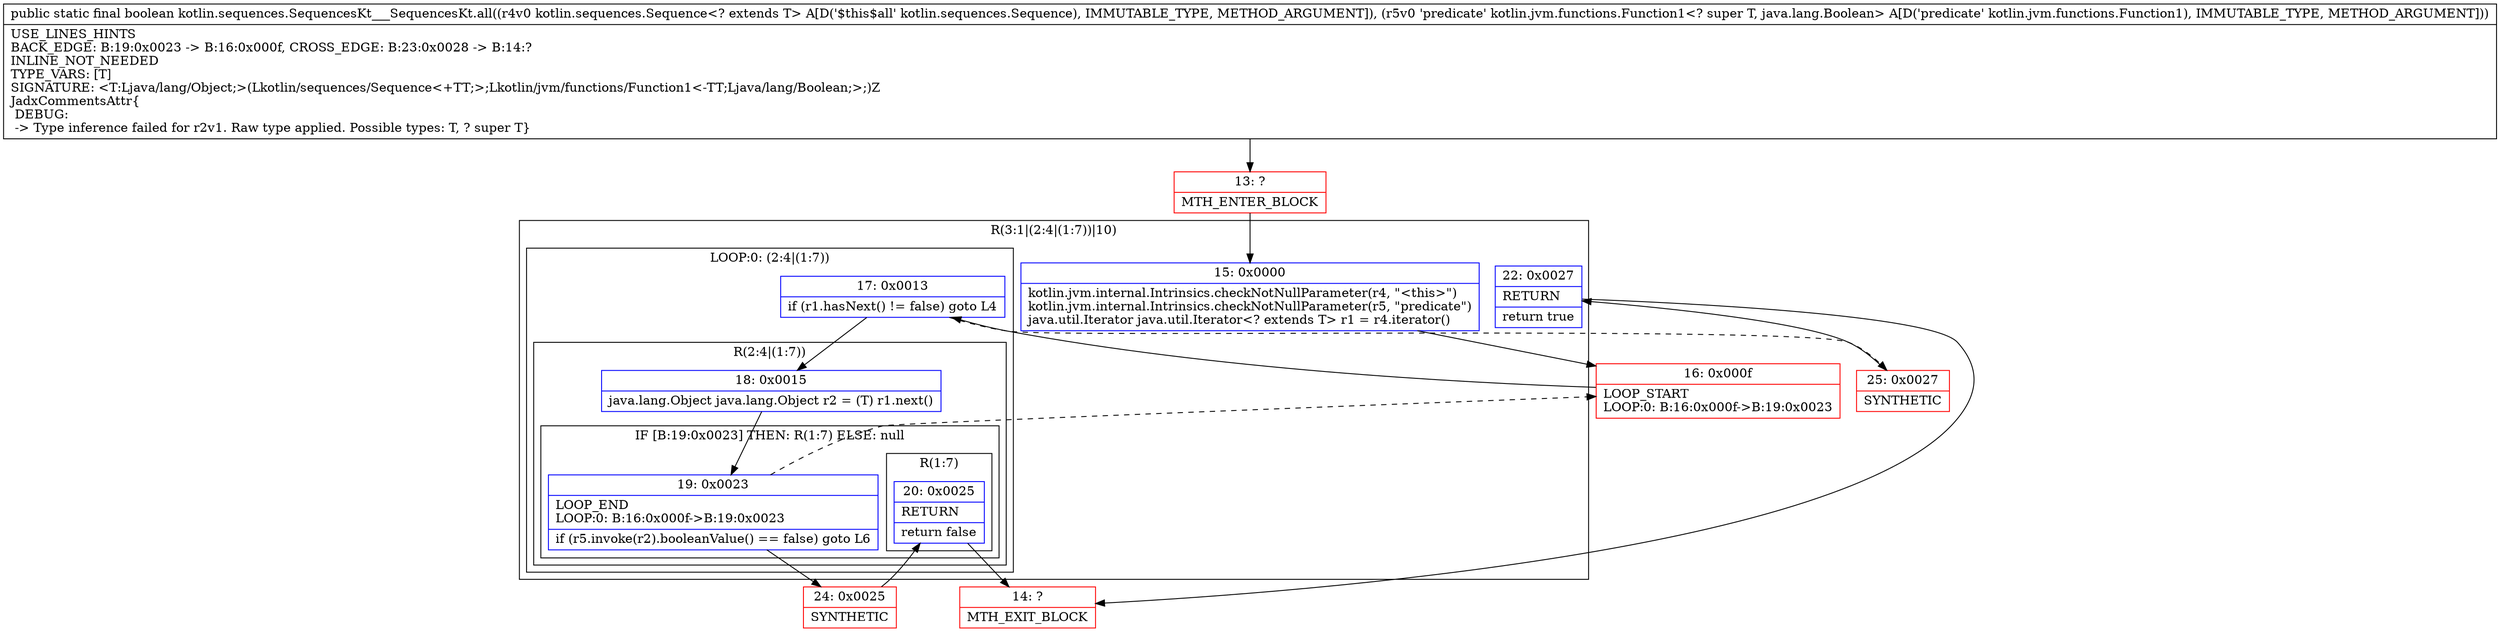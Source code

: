 digraph "CFG forkotlin.sequences.SequencesKt___SequencesKt.all(Lkotlin\/sequences\/Sequence;Lkotlin\/jvm\/functions\/Function1;)Z" {
subgraph cluster_Region_1792188748 {
label = "R(3:1|(2:4|(1:7))|10)";
node [shape=record,color=blue];
Node_15 [shape=record,label="{15\:\ 0x0000|kotlin.jvm.internal.Intrinsics.checkNotNullParameter(r4, \"\<this\>\")\lkotlin.jvm.internal.Intrinsics.checkNotNullParameter(r5, \"predicate\")\ljava.util.Iterator java.util.Iterator\<? extends T\> r1 = r4.iterator()\l}"];
subgraph cluster_LoopRegion_930050251 {
label = "LOOP:0: (2:4|(1:7))";
node [shape=record,color=blue];
Node_17 [shape=record,label="{17\:\ 0x0013|if (r1.hasNext() != false) goto L4\l}"];
subgraph cluster_Region_487531801 {
label = "R(2:4|(1:7))";
node [shape=record,color=blue];
Node_18 [shape=record,label="{18\:\ 0x0015|java.lang.Object java.lang.Object r2 = (T) r1.next()\l}"];
subgraph cluster_IfRegion_352239377 {
label = "IF [B:19:0x0023] THEN: R(1:7) ELSE: null";
node [shape=record,color=blue];
Node_19 [shape=record,label="{19\:\ 0x0023|LOOP_END\lLOOP:0: B:16:0x000f\-\>B:19:0x0023\l|if (r5.invoke(r2).booleanValue() == false) goto L6\l}"];
subgraph cluster_Region_1686357789 {
label = "R(1:7)";
node [shape=record,color=blue];
Node_20 [shape=record,label="{20\:\ 0x0025|RETURN\l|return false\l}"];
}
}
}
}
Node_22 [shape=record,label="{22\:\ 0x0027|RETURN\l|return true\l}"];
}
Node_13 [shape=record,color=red,label="{13\:\ ?|MTH_ENTER_BLOCK\l}"];
Node_16 [shape=record,color=red,label="{16\:\ 0x000f|LOOP_START\lLOOP:0: B:16:0x000f\-\>B:19:0x0023\l}"];
Node_24 [shape=record,color=red,label="{24\:\ 0x0025|SYNTHETIC\l}"];
Node_14 [shape=record,color=red,label="{14\:\ ?|MTH_EXIT_BLOCK\l}"];
Node_25 [shape=record,color=red,label="{25\:\ 0x0027|SYNTHETIC\l}"];
MethodNode[shape=record,label="{public static final boolean kotlin.sequences.SequencesKt___SequencesKt.all((r4v0 kotlin.sequences.Sequence\<? extends T\> A[D('$this$all' kotlin.sequences.Sequence), IMMUTABLE_TYPE, METHOD_ARGUMENT]), (r5v0 'predicate' kotlin.jvm.functions.Function1\<? super T, java.lang.Boolean\> A[D('predicate' kotlin.jvm.functions.Function1), IMMUTABLE_TYPE, METHOD_ARGUMENT]))  | USE_LINES_HINTS\lBACK_EDGE: B:19:0x0023 \-\> B:16:0x000f, CROSS_EDGE: B:23:0x0028 \-\> B:14:?\lINLINE_NOT_NEEDED\lTYPE_VARS: [T]\lSIGNATURE: \<T:Ljava\/lang\/Object;\>(Lkotlin\/sequences\/Sequence\<+TT;\>;Lkotlin\/jvm\/functions\/Function1\<\-TT;Ljava\/lang\/Boolean;\>;)Z\lJadxCommentsAttr\{\l DEBUG: \l \-\> Type inference failed for r2v1. Raw type applied. Possible types: T, ? super T\}\l}"];
MethodNode -> Node_13;Node_15 -> Node_16;
Node_17 -> Node_18;
Node_17 -> Node_25[style=dashed];
Node_18 -> Node_19;
Node_19 -> Node_16[style=dashed];
Node_19 -> Node_24;
Node_20 -> Node_14;
Node_22 -> Node_14;
Node_13 -> Node_15;
Node_16 -> Node_17;
Node_24 -> Node_20;
Node_25 -> Node_22;
}

